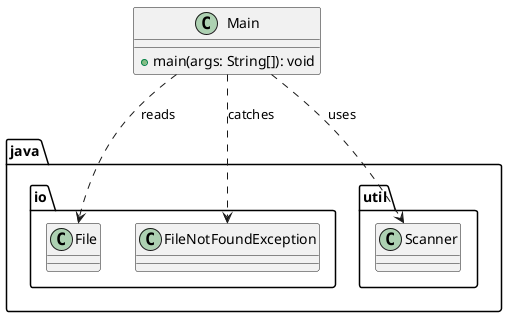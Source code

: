 @startuml Task3

class Main {
    + main(args: String[]): void
}

class java.io.File
class java.util.Scanner
class java.io.FileNotFoundException

Main ..> java.io.File : reads
Main ..> java.util.Scanner : uses
Main ..> java.io.FileNotFoundException : catches

@enduml
